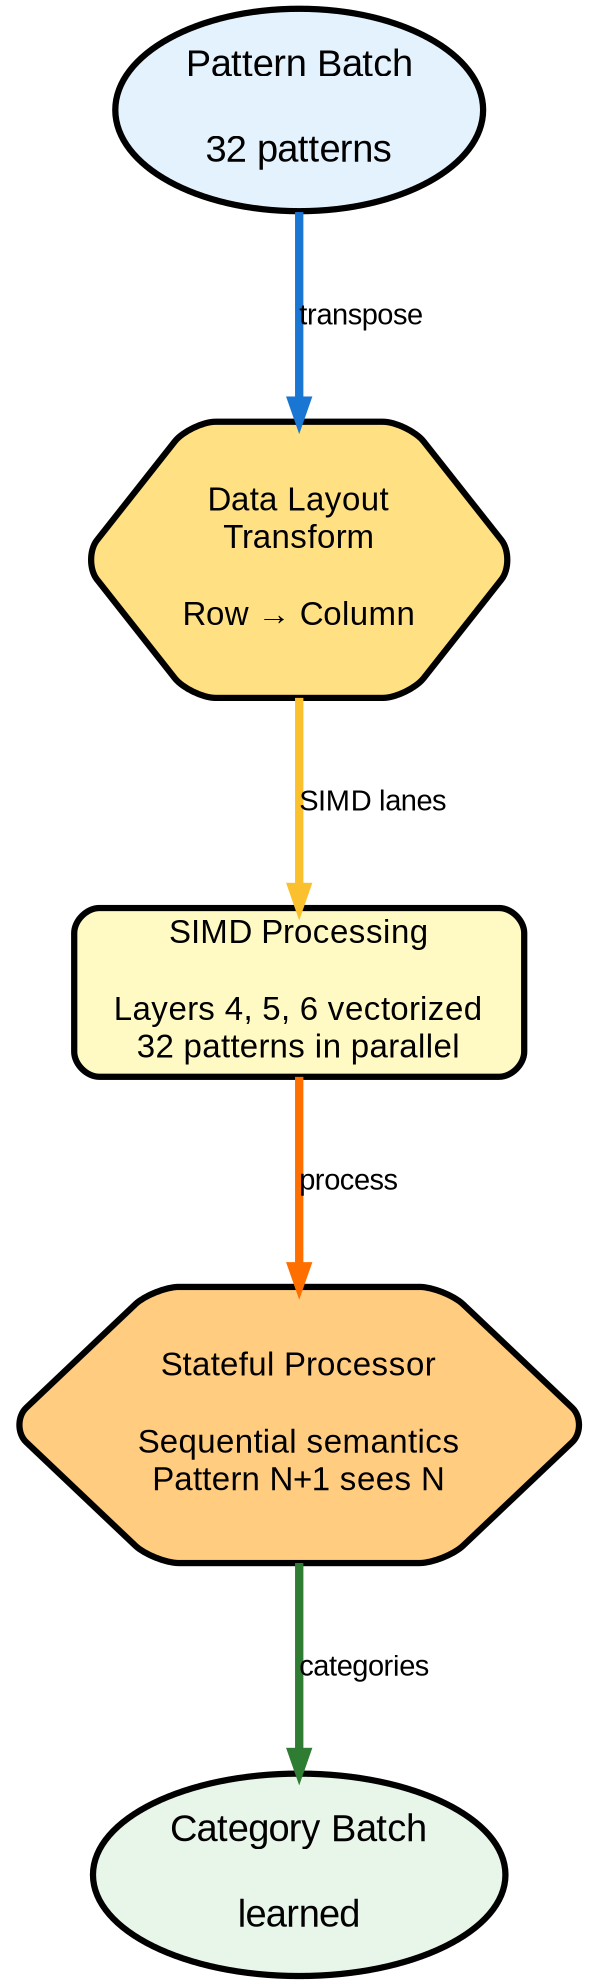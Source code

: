 digraph LaminarBatchProcessing {
    rankdir=TB;
    node [shape=box, style="rounded,filled", fontname="Arial", fontsize=16];
    edge [fontname="Arial", fontsize=14];
    splines=ortho;
    nodesep=0.8;
    ranksep=1.2;

    // Input
    input [label="Pattern Batch\n\n32 patterns", shape=ellipse,
           fillcolor="#E3F2FD", penwidth=3, fontsize=18];

    // Transform
    transform [label="Data Layout\nTransform\n\nRow → Column",
               shape=hexagon, fillcolor="#FFE082", penwidth=3, fontsize=16];

    // SIMD processing
    simd [label="SIMD Processing\n\nLayers 4, 5, 6 vectorized\n32 patterns in parallel",
          fillcolor="#FFF9C4", penwidth=3, fontsize=16, width=3,
          style="rounded,filled,bold"];

    // Stateful coordinator
    stateful [label="Stateful Processor\n\nSequential semantics\nPattern N+1 sees N",
              shape=hexagon, fillcolor="#FFCC80", penwidth=3, fontsize=16];

    // Output
    output [label="Category Batch\n\nlearned", shape=ellipse,
            fillcolor="#E8F5E9", penwidth=3, fontsize=18];

    // Flow
    input -> transform [label="transpose", penwidth=4, color="#1976D2"];
    transform -> simd [label="SIMD lanes", penwidth=4, color="#FBC02D"];
    simd -> stateful [label="process", penwidth=4, color="#FF6F00"];
    stateful -> output [label="categories", penwidth=4, color="#2E7D32"];
}
